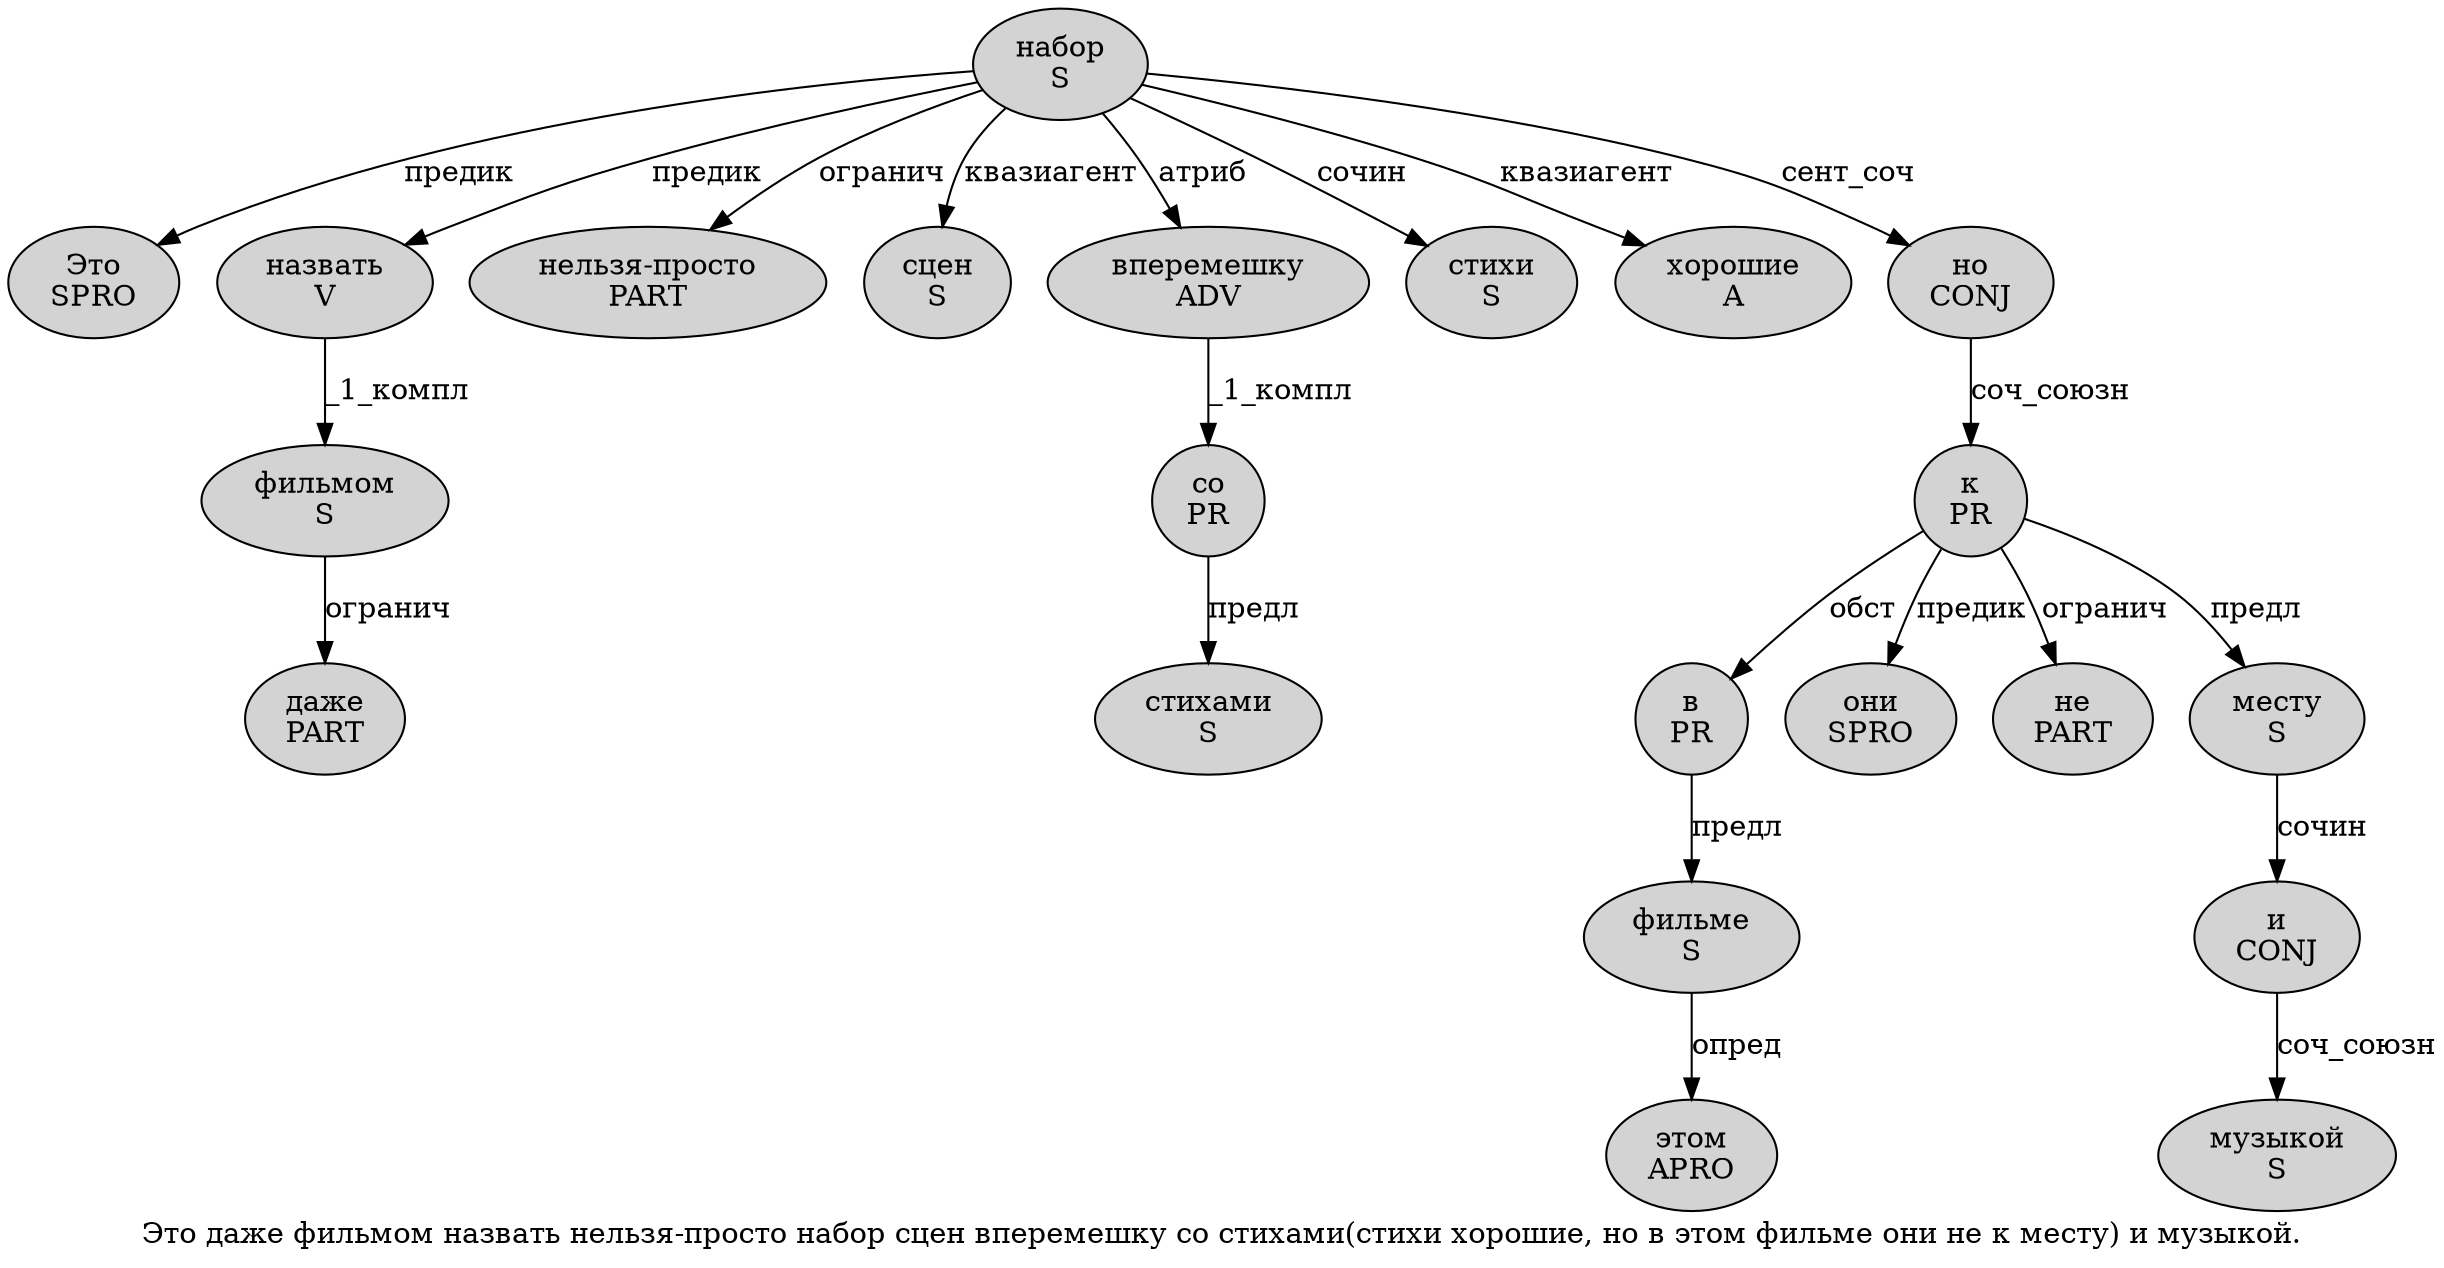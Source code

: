 digraph SENTENCE_2490 {
	graph [label="Это даже фильмом назвать нельзя-просто набор сцен вперемешку со стихами(стихи хорошие, но в этом фильме они не к месту) и музыкой."]
	node [style=filled]
		0 [label="Это
SPRO" color="" fillcolor=lightgray penwidth=1 shape=ellipse]
		1 [label="даже
PART" color="" fillcolor=lightgray penwidth=1 shape=ellipse]
		2 [label="фильмом
S" color="" fillcolor=lightgray penwidth=1 shape=ellipse]
		3 [label="назвать
V" color="" fillcolor=lightgray penwidth=1 shape=ellipse]
		4 [label="нельзя-просто
PART" color="" fillcolor=lightgray penwidth=1 shape=ellipse]
		5 [label="набор
S" color="" fillcolor=lightgray penwidth=1 shape=ellipse]
		6 [label="сцен
S" color="" fillcolor=lightgray penwidth=1 shape=ellipse]
		7 [label="вперемешку
ADV" color="" fillcolor=lightgray penwidth=1 shape=ellipse]
		8 [label="со
PR" color="" fillcolor=lightgray penwidth=1 shape=ellipse]
		9 [label="стихами
S" color="" fillcolor=lightgray penwidth=1 shape=ellipse]
		11 [label="стихи
S" color="" fillcolor=lightgray penwidth=1 shape=ellipse]
		12 [label="хорошие
A" color="" fillcolor=lightgray penwidth=1 shape=ellipse]
		14 [label="но
CONJ" color="" fillcolor=lightgray penwidth=1 shape=ellipse]
		15 [label="в
PR" color="" fillcolor=lightgray penwidth=1 shape=ellipse]
		16 [label="этом
APRO" color="" fillcolor=lightgray penwidth=1 shape=ellipse]
		17 [label="фильме
S" color="" fillcolor=lightgray penwidth=1 shape=ellipse]
		18 [label="они
SPRO" color="" fillcolor=lightgray penwidth=1 shape=ellipse]
		19 [label="не
PART" color="" fillcolor=lightgray penwidth=1 shape=ellipse]
		20 [label="к
PR" color="" fillcolor=lightgray penwidth=1 shape=ellipse]
		21 [label="месту
S" color="" fillcolor=lightgray penwidth=1 shape=ellipse]
		23 [label="и
CONJ" color="" fillcolor=lightgray penwidth=1 shape=ellipse]
		24 [label="музыкой
S" color="" fillcolor=lightgray penwidth=1 shape=ellipse]
			15 -> 17 [label="предл"]
			3 -> 2 [label="_1_компл"]
			2 -> 1 [label="огранич"]
			23 -> 24 [label="соч_союзн"]
			8 -> 9 [label="предл"]
			7 -> 8 [label="_1_компл"]
			17 -> 16 [label="опред"]
			20 -> 15 [label="обст"]
			20 -> 18 [label="предик"]
			20 -> 19 [label="огранич"]
			20 -> 21 [label="предл"]
			5 -> 0 [label="предик"]
			5 -> 3 [label="предик"]
			5 -> 4 [label="огранич"]
			5 -> 6 [label="квазиагент"]
			5 -> 7 [label="атриб"]
			5 -> 11 [label="сочин"]
			5 -> 12 [label="квазиагент"]
			5 -> 14 [label="сент_соч"]
			14 -> 20 [label="соч_союзн"]
			21 -> 23 [label="сочин"]
}